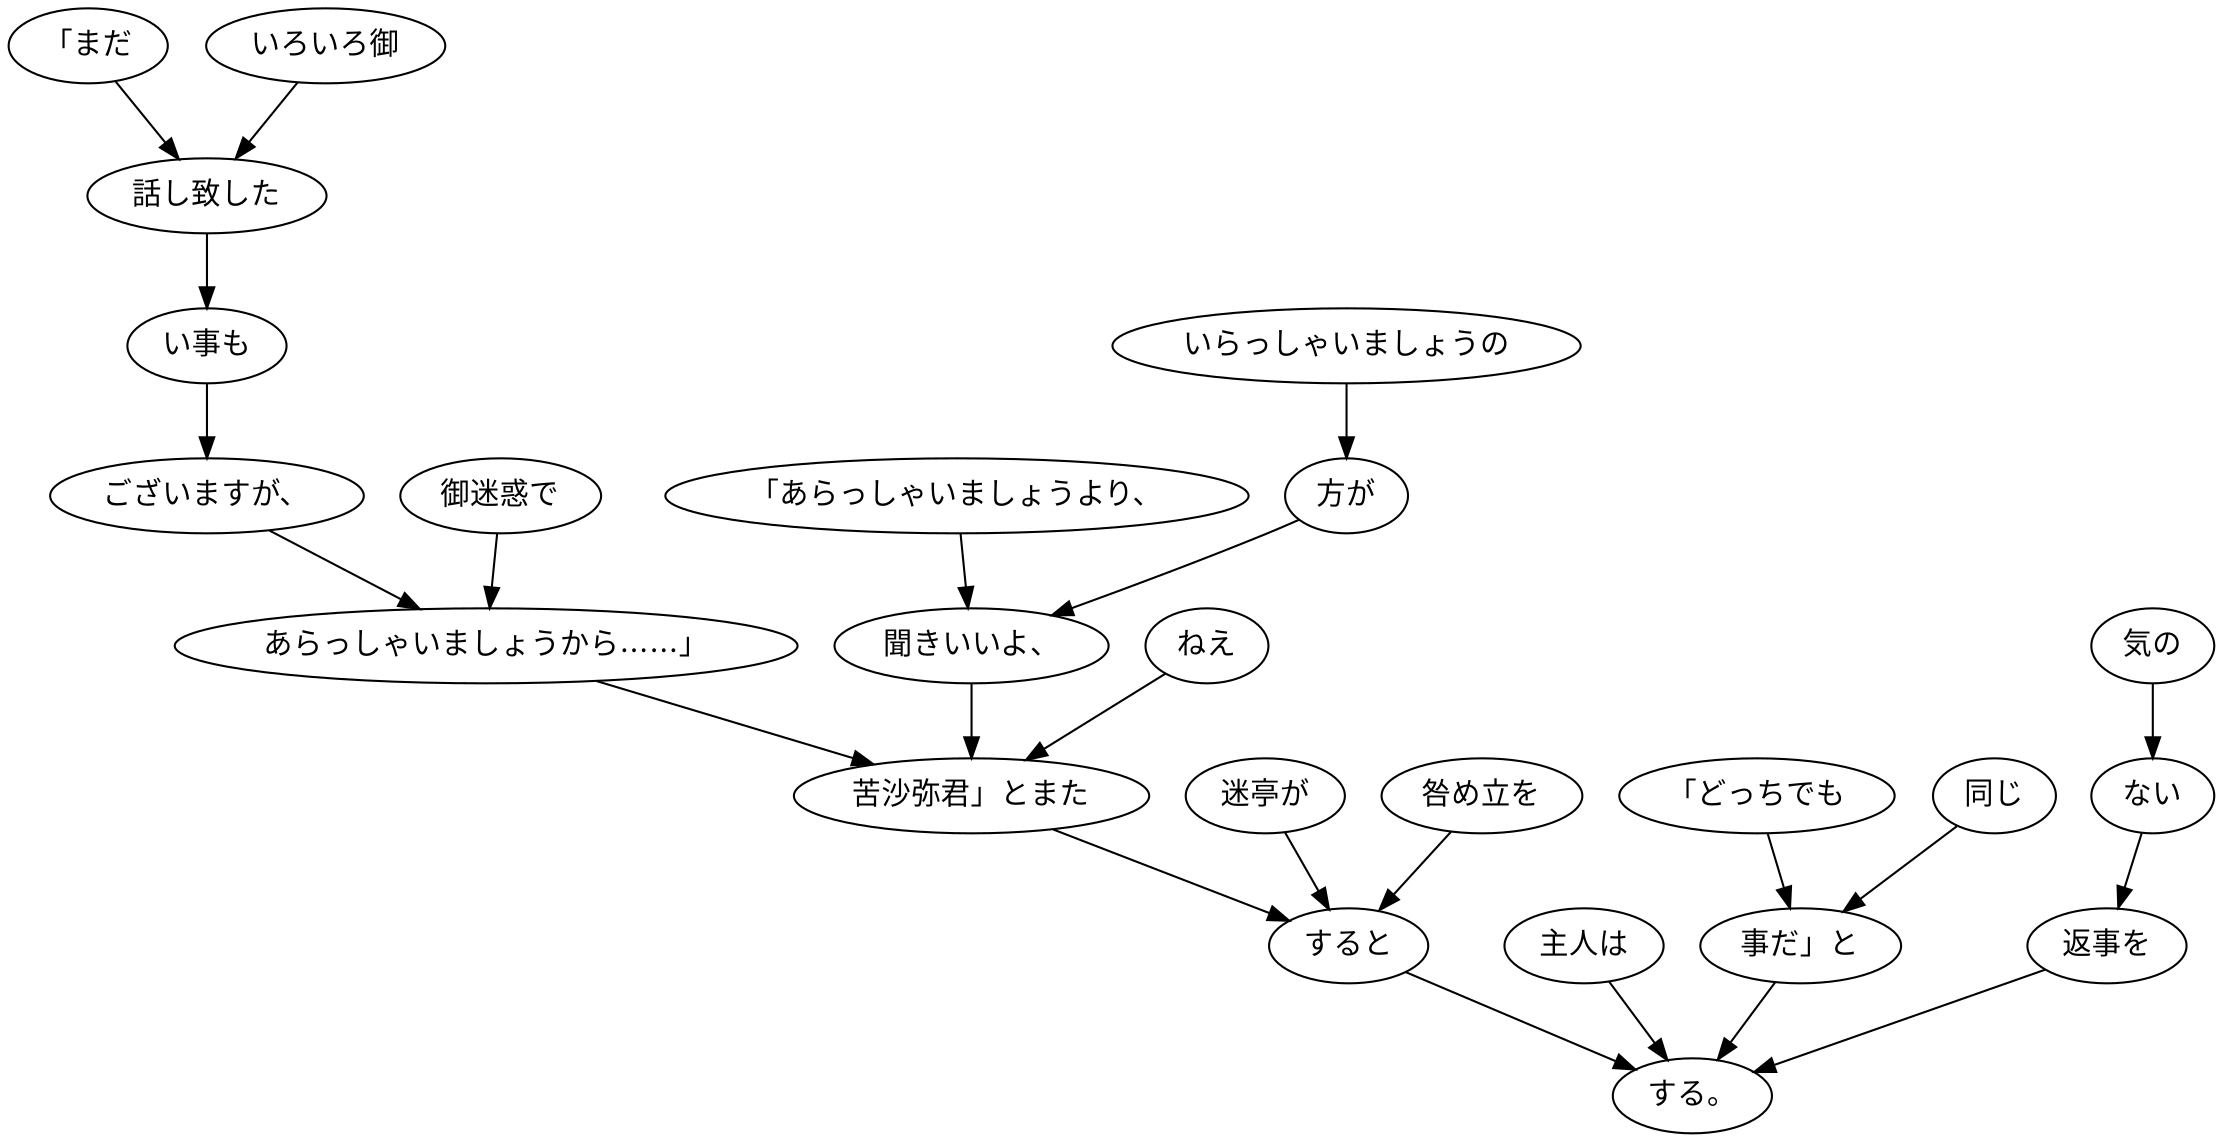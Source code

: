 digraph graph1493 {
	node0 [label="「まだ"];
	node1 [label="いろいろ御"];
	node2 [label="話し致した"];
	node3 [label="い事も"];
	node4 [label="ございますが、"];
	node5 [label="御迷惑で"];
	node6 [label="あらっしゃいましょうから……」"];
	node7 [label="「あらっしゃいましょうより、"];
	node8 [label="いらっしゃいましょうの"];
	node9 [label="方が"];
	node10 [label="聞きいいよ、"];
	node11 [label="ねえ"];
	node12 [label="苦沙弥君」とまた"];
	node13 [label="迷亭が"];
	node14 [label="咎め立を"];
	node15 [label="すると"];
	node16 [label="主人は"];
	node17 [label="「どっちでも"];
	node18 [label="同じ"];
	node19 [label="事だ」と"];
	node20 [label="気の"];
	node21 [label="ない"];
	node22 [label="返事を"];
	node23 [label="する。"];
	node0 -> node2;
	node1 -> node2;
	node2 -> node3;
	node3 -> node4;
	node4 -> node6;
	node5 -> node6;
	node6 -> node12;
	node7 -> node10;
	node8 -> node9;
	node9 -> node10;
	node10 -> node12;
	node11 -> node12;
	node12 -> node15;
	node13 -> node15;
	node14 -> node15;
	node15 -> node23;
	node16 -> node23;
	node17 -> node19;
	node18 -> node19;
	node19 -> node23;
	node20 -> node21;
	node21 -> node22;
	node22 -> node23;
}
